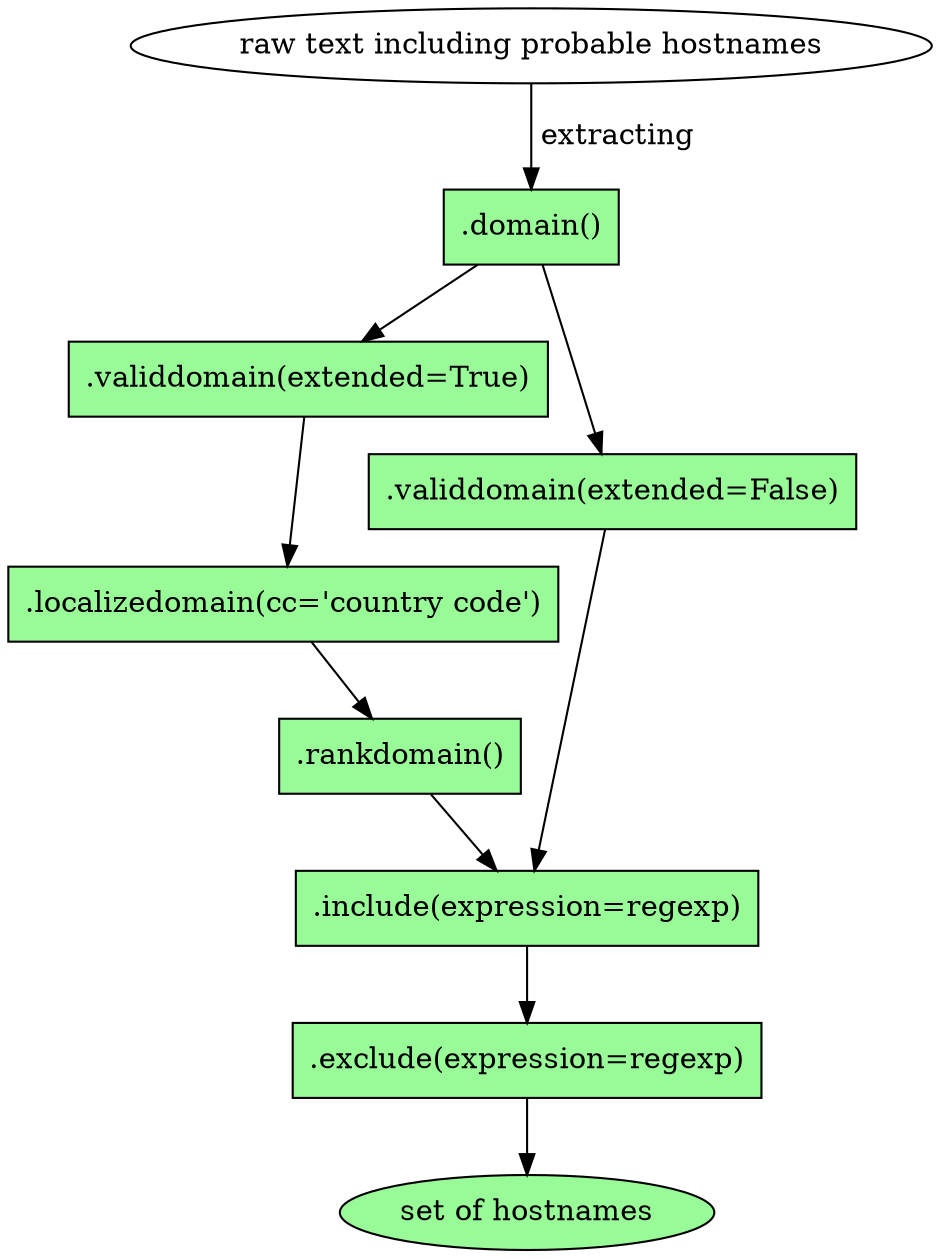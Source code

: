 digraph g{
  z [label="raw text including probable hostnames"];
  a -> b;
  a [label=".domain()",shape=box,fillcolor="palegreen",style="filled"];
  z -> a [label=" extracting"];
  b [label=".validdomain(extended=True)",shape=box,fillcolor="palegreen",style="filled"];
  c [label=".localizedomain(cc='country code')",shape=box,fillcolor="palegreen",style="filled"];
 b->c;
  e [label=".validdomain(extended=False)",shape=box,fillcolor="palegreen",style="filled"];
a->e;
f [label=".rankdomain()",shape=box,fillcolor="palegreen",style="filled"];
c->f;
g [label=".include(expression=regexp)",shape=box,fillcolor="palegreen",style="filled" ];
h [label=".exclude(expression=regexp)",shape=box,fillcolor="palegreen",style="filled" ];
f->g;
g->h;
e->g;
i [label="set of hostnames", fillcolor="palegreen",style="filled"];
h->i;
}

